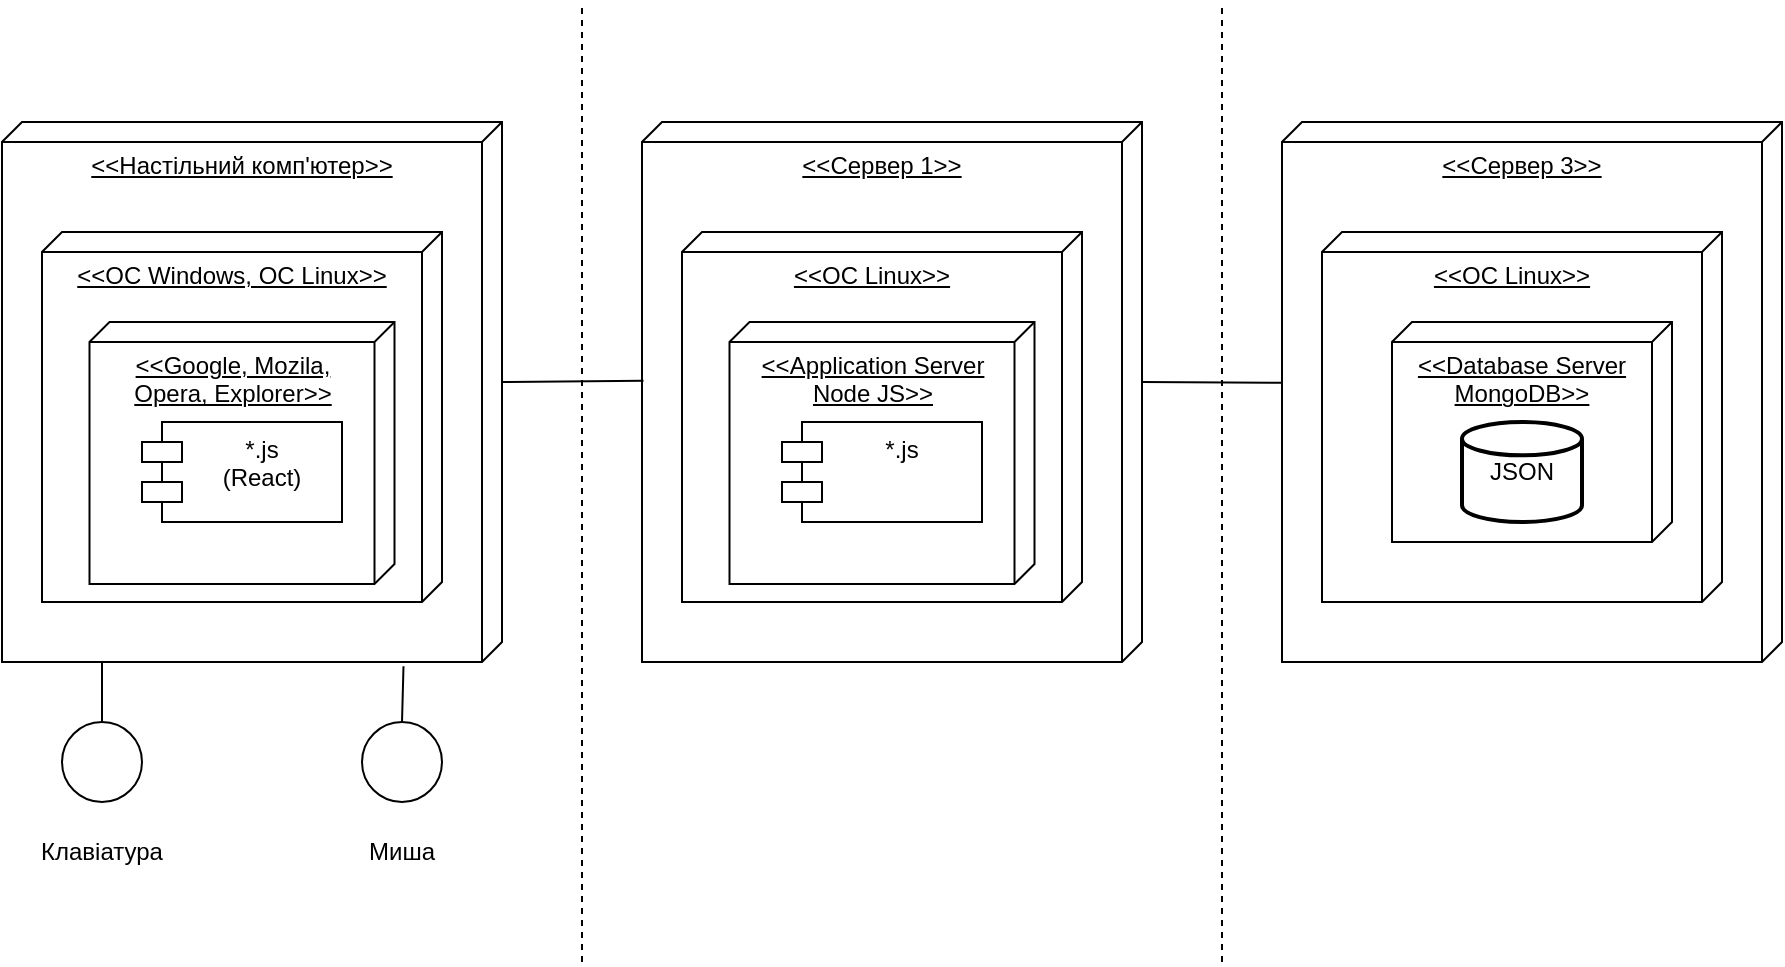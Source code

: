 <mxfile version="22.1.3" type="device">
  <diagram name="Страница — 1" id="k8pq9ZXVkBd7GwOQCwTw">
    <mxGraphModel dx="1259" dy="673" grid="1" gridSize="10" guides="1" tooltips="1" connect="1" arrows="1" fold="1" page="1" pageScale="1" pageWidth="827" pageHeight="1169" math="0" shadow="0">
      <root>
        <mxCell id="0" />
        <mxCell id="1" parent="0" />
        <mxCell id="2PYC8G_EpopgvcAmO5PE-2" value="&amp;lt;&amp;lt;Настільний комп&#39;ютер&amp;gt;&amp;gt;" style="verticalAlign=top;align=center;spacingTop=8;spacingLeft=2;spacingRight=12;shape=cube;size=10;direction=south;fontStyle=4;html=1;whiteSpace=wrap;movable=1;resizable=1;rotatable=1;deletable=1;editable=1;locked=0;connectable=1;" parent="1" vertex="1">
          <mxGeometry y="60" width="250" height="270" as="geometry" />
        </mxCell>
        <mxCell id="2PYC8G_EpopgvcAmO5PE-3" value="&amp;lt;&amp;lt;ОС Windows, OC Linux&amp;gt;&amp;gt;" style="verticalAlign=top;align=center;spacingTop=8;spacingLeft=2;spacingRight=12;shape=cube;size=10;direction=south;fontStyle=4;html=1;whiteSpace=wrap;movable=1;resizable=1;rotatable=1;deletable=1;editable=1;locked=0;connectable=1;" parent="1" vertex="1">
          <mxGeometry x="20" y="115" width="200" height="185" as="geometry" />
        </mxCell>
        <mxCell id="r6_Lnon5kRv82LdZoOvJ-3" value="&amp;lt;&amp;lt;Google, Mozila, Opera, Explorer&amp;gt;&amp;gt;" style="verticalAlign=top;align=center;spacingTop=8;spacingLeft=2;spacingRight=12;shape=cube;size=10;direction=south;fontStyle=4;html=1;whiteSpace=wrap;" parent="1" vertex="1">
          <mxGeometry x="43.75" y="160" width="152.5" height="131" as="geometry" />
        </mxCell>
        <mxCell id="2PYC8G_EpopgvcAmO5PE-4" value="*.js&lt;br&gt;(React)" style="shape=module;align=left;spacingLeft=20;align=center;verticalAlign=top;whiteSpace=wrap;html=1;movable=1;resizable=1;rotatable=1;deletable=1;editable=1;locked=0;connectable=1;" parent="1" vertex="1">
          <mxGeometry x="70" y="210" width="100" height="50" as="geometry" />
        </mxCell>
        <mxCell id="2PYC8G_EpopgvcAmO5PE-5" value="&amp;lt;&amp;lt;Сервер 1&amp;gt;&amp;gt;" style="verticalAlign=top;align=center;spacingTop=8;spacingLeft=2;spacingRight=12;shape=cube;size=10;direction=south;fontStyle=4;html=1;whiteSpace=wrap;" parent="1" vertex="1">
          <mxGeometry x="320" y="60" width="250" height="270" as="geometry" />
        </mxCell>
        <mxCell id="2PYC8G_EpopgvcAmO5PE-6" value="&amp;lt;&amp;lt;OC Linux&amp;gt;&amp;gt;" style="verticalAlign=top;align=center;spacingTop=8;spacingLeft=2;spacingRight=12;shape=cube;size=10;direction=south;fontStyle=4;html=1;whiteSpace=wrap;" parent="1" vertex="1">
          <mxGeometry x="340" y="115" width="200" height="185" as="geometry" />
        </mxCell>
        <mxCell id="r6_Lnon5kRv82LdZoOvJ-1" value="&amp;lt;&amp;lt;Application Server Node JS&amp;gt;&amp;gt;" style="verticalAlign=top;align=center;spacingTop=8;spacingLeft=2;spacingRight=12;shape=cube;size=10;direction=south;fontStyle=4;html=1;whiteSpace=wrap;" parent="1" vertex="1">
          <mxGeometry x="363.75" y="160" width="152.5" height="131" as="geometry" />
        </mxCell>
        <mxCell id="2PYC8G_EpopgvcAmO5PE-7" value="*.js" style="shape=module;align=left;spacingLeft=20;align=center;verticalAlign=top;whiteSpace=wrap;html=1;" parent="1" vertex="1">
          <mxGeometry x="390" y="210" width="100" height="50" as="geometry" />
        </mxCell>
        <mxCell id="2PYC8G_EpopgvcAmO5PE-8" value="&amp;lt;&amp;lt;Сервер 3&amp;gt;&amp;gt;" style="verticalAlign=top;align=center;spacingTop=8;spacingLeft=2;spacingRight=12;shape=cube;size=10;direction=south;fontStyle=4;html=1;whiteSpace=wrap;" parent="1" vertex="1">
          <mxGeometry x="640" y="60" width="250" height="270" as="geometry" />
        </mxCell>
        <mxCell id="2PYC8G_EpopgvcAmO5PE-9" value="&amp;lt;&amp;lt;OC Linux&amp;gt;&amp;gt;" style="verticalAlign=top;align=center;spacingTop=8;spacingLeft=2;spacingRight=12;shape=cube;size=10;direction=south;fontStyle=4;html=1;whiteSpace=wrap;" parent="1" vertex="1">
          <mxGeometry x="660" y="115" width="200" height="185" as="geometry" />
        </mxCell>
        <mxCell id="2PYC8G_EpopgvcAmO5PE-11" value="&amp;lt;&amp;lt;Database Server MongoDB&amp;gt;&amp;gt;" style="verticalAlign=top;align=center;spacingTop=8;spacingLeft=2;spacingRight=12;shape=cube;size=10;direction=south;fontStyle=4;html=1;whiteSpace=wrap;" parent="1" vertex="1">
          <mxGeometry x="695" y="160" width="140" height="110" as="geometry" />
        </mxCell>
        <mxCell id="2PYC8G_EpopgvcAmO5PE-13" value="JSON" style="strokeWidth=2;html=1;shape=mxgraph.flowchart.database;whiteSpace=wrap;" parent="1" vertex="1">
          <mxGeometry x="730" y="210" width="60" height="50" as="geometry" />
        </mxCell>
        <mxCell id="2PYC8G_EpopgvcAmO5PE-14" value="" style="verticalLabelPosition=bottom;verticalAlign=top;html=1;shape=mxgraph.flowchart.on-page_reference;" parent="1" vertex="1">
          <mxGeometry x="30" y="360" width="40" height="40" as="geometry" />
        </mxCell>
        <mxCell id="2PYC8G_EpopgvcAmO5PE-15" value="" style="verticalLabelPosition=bottom;verticalAlign=top;html=1;shape=mxgraph.flowchart.on-page_reference;" parent="1" vertex="1">
          <mxGeometry x="180" y="360" width="40" height="40" as="geometry" />
        </mxCell>
        <mxCell id="2PYC8G_EpopgvcAmO5PE-17" value="" style="endArrow=none;html=1;rounded=0;entryX=0.5;entryY=0;entryDx=0;entryDy=0;entryPerimeter=0;" parent="1" target="2PYC8G_EpopgvcAmO5PE-14" edge="1">
          <mxGeometry width="50" height="50" relative="1" as="geometry">
            <mxPoint x="50" y="330" as="sourcePoint" />
            <mxPoint x="530" y="230" as="targetPoint" />
          </mxGeometry>
        </mxCell>
        <mxCell id="2PYC8G_EpopgvcAmO5PE-19" value="" style="endArrow=none;html=1;rounded=0;exitX=0.5;exitY=0;exitDx=0;exitDy=0;exitPerimeter=0;entryX=1.008;entryY=0.197;entryDx=0;entryDy=0;entryPerimeter=0;" parent="1" source="2PYC8G_EpopgvcAmO5PE-15" target="2PYC8G_EpopgvcAmO5PE-2" edge="1">
          <mxGeometry width="50" height="50" relative="1" as="geometry">
            <mxPoint x="480" y="280" as="sourcePoint" />
            <mxPoint x="530" y="230" as="targetPoint" />
          </mxGeometry>
        </mxCell>
        <mxCell id="2PYC8G_EpopgvcAmO5PE-20" value="Клавіатура" style="text;html=1;strokeColor=none;fillColor=none;align=center;verticalAlign=middle;whiteSpace=wrap;rounded=0;" parent="1" vertex="1">
          <mxGeometry x="20" y="410" width="60" height="30" as="geometry" />
        </mxCell>
        <mxCell id="2PYC8G_EpopgvcAmO5PE-21" value="Миша" style="text;html=1;strokeColor=none;fillColor=none;align=center;verticalAlign=middle;whiteSpace=wrap;rounded=0;" parent="1" vertex="1">
          <mxGeometry x="170" y="410" width="60" height="30" as="geometry" />
        </mxCell>
        <mxCell id="2PYC8G_EpopgvcAmO5PE-22" value="" style="endArrow=none;dashed=1;html=1;rounded=0;" parent="1" edge="1">
          <mxGeometry width="50" height="50" relative="1" as="geometry">
            <mxPoint x="290" y="480" as="sourcePoint" />
            <mxPoint x="290" as="targetPoint" />
          </mxGeometry>
        </mxCell>
        <mxCell id="2PYC8G_EpopgvcAmO5PE-23" value="" style="endArrow=none;dashed=1;html=1;rounded=0;" parent="1" edge="1">
          <mxGeometry width="50" height="50" relative="1" as="geometry">
            <mxPoint x="610" y="480" as="sourcePoint" />
            <mxPoint x="610" as="targetPoint" />
          </mxGeometry>
        </mxCell>
        <mxCell id="2PYC8G_EpopgvcAmO5PE-24" value="" style="endArrow=none;html=1;rounded=0;exitX=0;exitY=0;exitDx=130;exitDy=0;exitPerimeter=0;entryX=0.479;entryY=0.997;entryDx=0;entryDy=0;entryPerimeter=0;" parent="1" source="2PYC8G_EpopgvcAmO5PE-2" target="2PYC8G_EpopgvcAmO5PE-5" edge="1">
          <mxGeometry width="50" height="50" relative="1" as="geometry">
            <mxPoint x="480" y="280" as="sourcePoint" />
            <mxPoint x="530" y="230" as="targetPoint" />
          </mxGeometry>
        </mxCell>
        <mxCell id="2PYC8G_EpopgvcAmO5PE-25" value="" style="endArrow=none;html=1;rounded=0;entryX=0;entryY=0;entryDx=130;entryDy=0;entryPerimeter=0;exitX=0.483;exitY=1;exitDx=0;exitDy=0;exitPerimeter=0;" parent="1" source="2PYC8G_EpopgvcAmO5PE-8" target="2PYC8G_EpopgvcAmO5PE-5" edge="1">
          <mxGeometry width="50" height="50" relative="1" as="geometry">
            <mxPoint x="480" y="280" as="sourcePoint" />
            <mxPoint x="530" y="230" as="targetPoint" />
          </mxGeometry>
        </mxCell>
      </root>
    </mxGraphModel>
  </diagram>
</mxfile>
